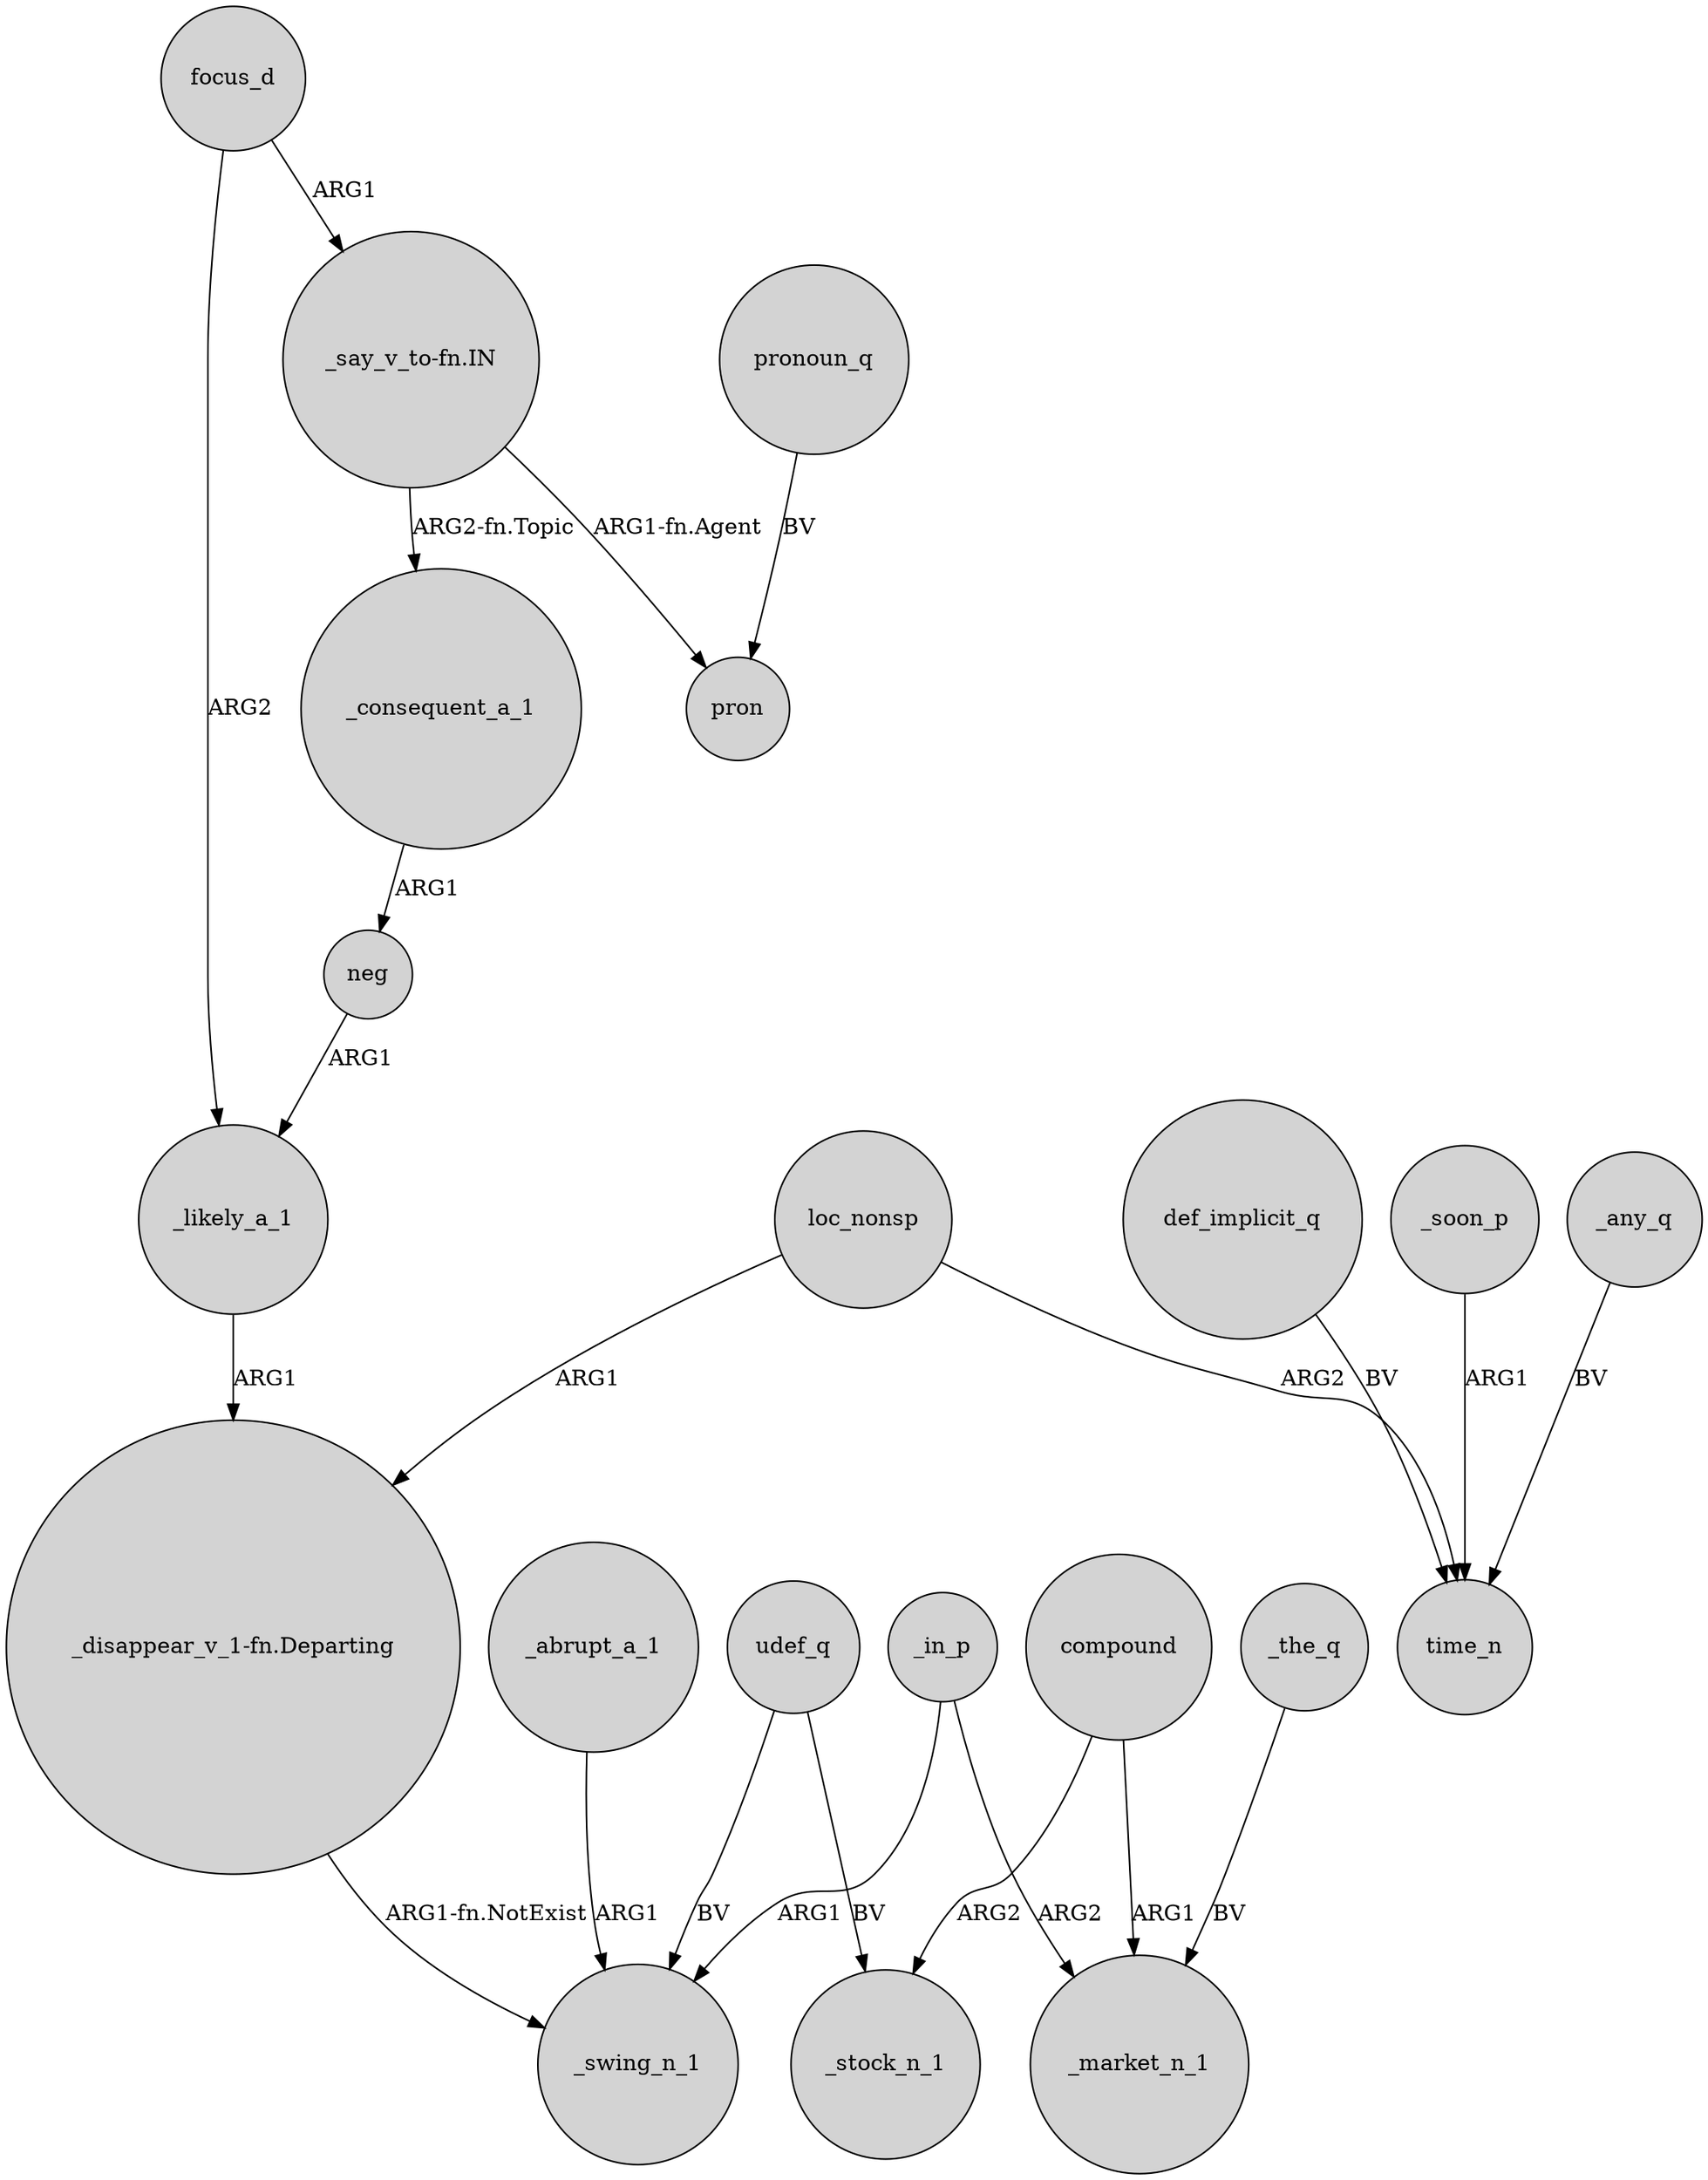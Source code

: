 digraph {
	node [shape=circle style=filled]
	focus_d -> _likely_a_1 [label=ARG2]
	"_say_v_to-fn.IN" -> _consequent_a_1 [label="ARG2-fn.Topic"]
	def_implicit_q -> time_n [label=BV]
	_likely_a_1 -> "_disappear_v_1-fn.Departing" [label=ARG1]
	focus_d -> "_say_v_to-fn.IN" [label=ARG1]
	loc_nonsp -> time_n [label=ARG2]
	compound -> _stock_n_1 [label=ARG2]
	_in_p -> _swing_n_1 [label=ARG1]
	_abrupt_a_1 -> _swing_n_1 [label=ARG1]
	"_disappear_v_1-fn.Departing" -> _swing_n_1 [label="ARG1-fn.NotExist"]
	pronoun_q -> pron [label=BV]
	udef_q -> _swing_n_1 [label=BV]
	udef_q -> _stock_n_1 [label=BV]
	neg -> _likely_a_1 [label=ARG1]
	loc_nonsp -> "_disappear_v_1-fn.Departing" [label=ARG1]
	"_say_v_to-fn.IN" -> pron [label="ARG1-fn.Agent"]
	_consequent_a_1 -> neg [label=ARG1]
	_in_p -> _market_n_1 [label=ARG2]
	_soon_p -> time_n [label=ARG1]
	compound -> _market_n_1 [label=ARG1]
	_the_q -> _market_n_1 [label=BV]
	_any_q -> time_n [label=BV]
}
